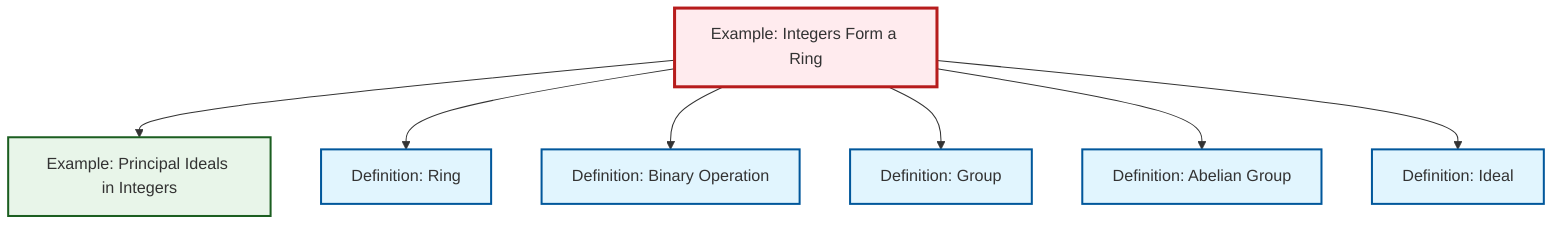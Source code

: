 graph TD
    classDef definition fill:#e1f5fe,stroke:#01579b,stroke-width:2px
    classDef theorem fill:#f3e5f5,stroke:#4a148c,stroke-width:2px
    classDef axiom fill:#fff3e0,stroke:#e65100,stroke-width:2px
    classDef example fill:#e8f5e9,stroke:#1b5e20,stroke-width:2px
    classDef current fill:#ffebee,stroke:#b71c1c,stroke-width:3px
    def-group["Definition: Group"]:::definition
    ex-integers-ring["Example: Integers Form a Ring"]:::example
    ex-principal-ideal["Example: Principal Ideals in Integers"]:::example
    def-binary-operation["Definition: Binary Operation"]:::definition
    def-ring["Definition: Ring"]:::definition
    def-abelian-group["Definition: Abelian Group"]:::definition
    def-ideal["Definition: Ideal"]:::definition
    ex-integers-ring --> ex-principal-ideal
    ex-integers-ring --> def-ring
    ex-integers-ring --> def-binary-operation
    ex-integers-ring --> def-group
    ex-integers-ring --> def-abelian-group
    ex-integers-ring --> def-ideal
    class ex-integers-ring current